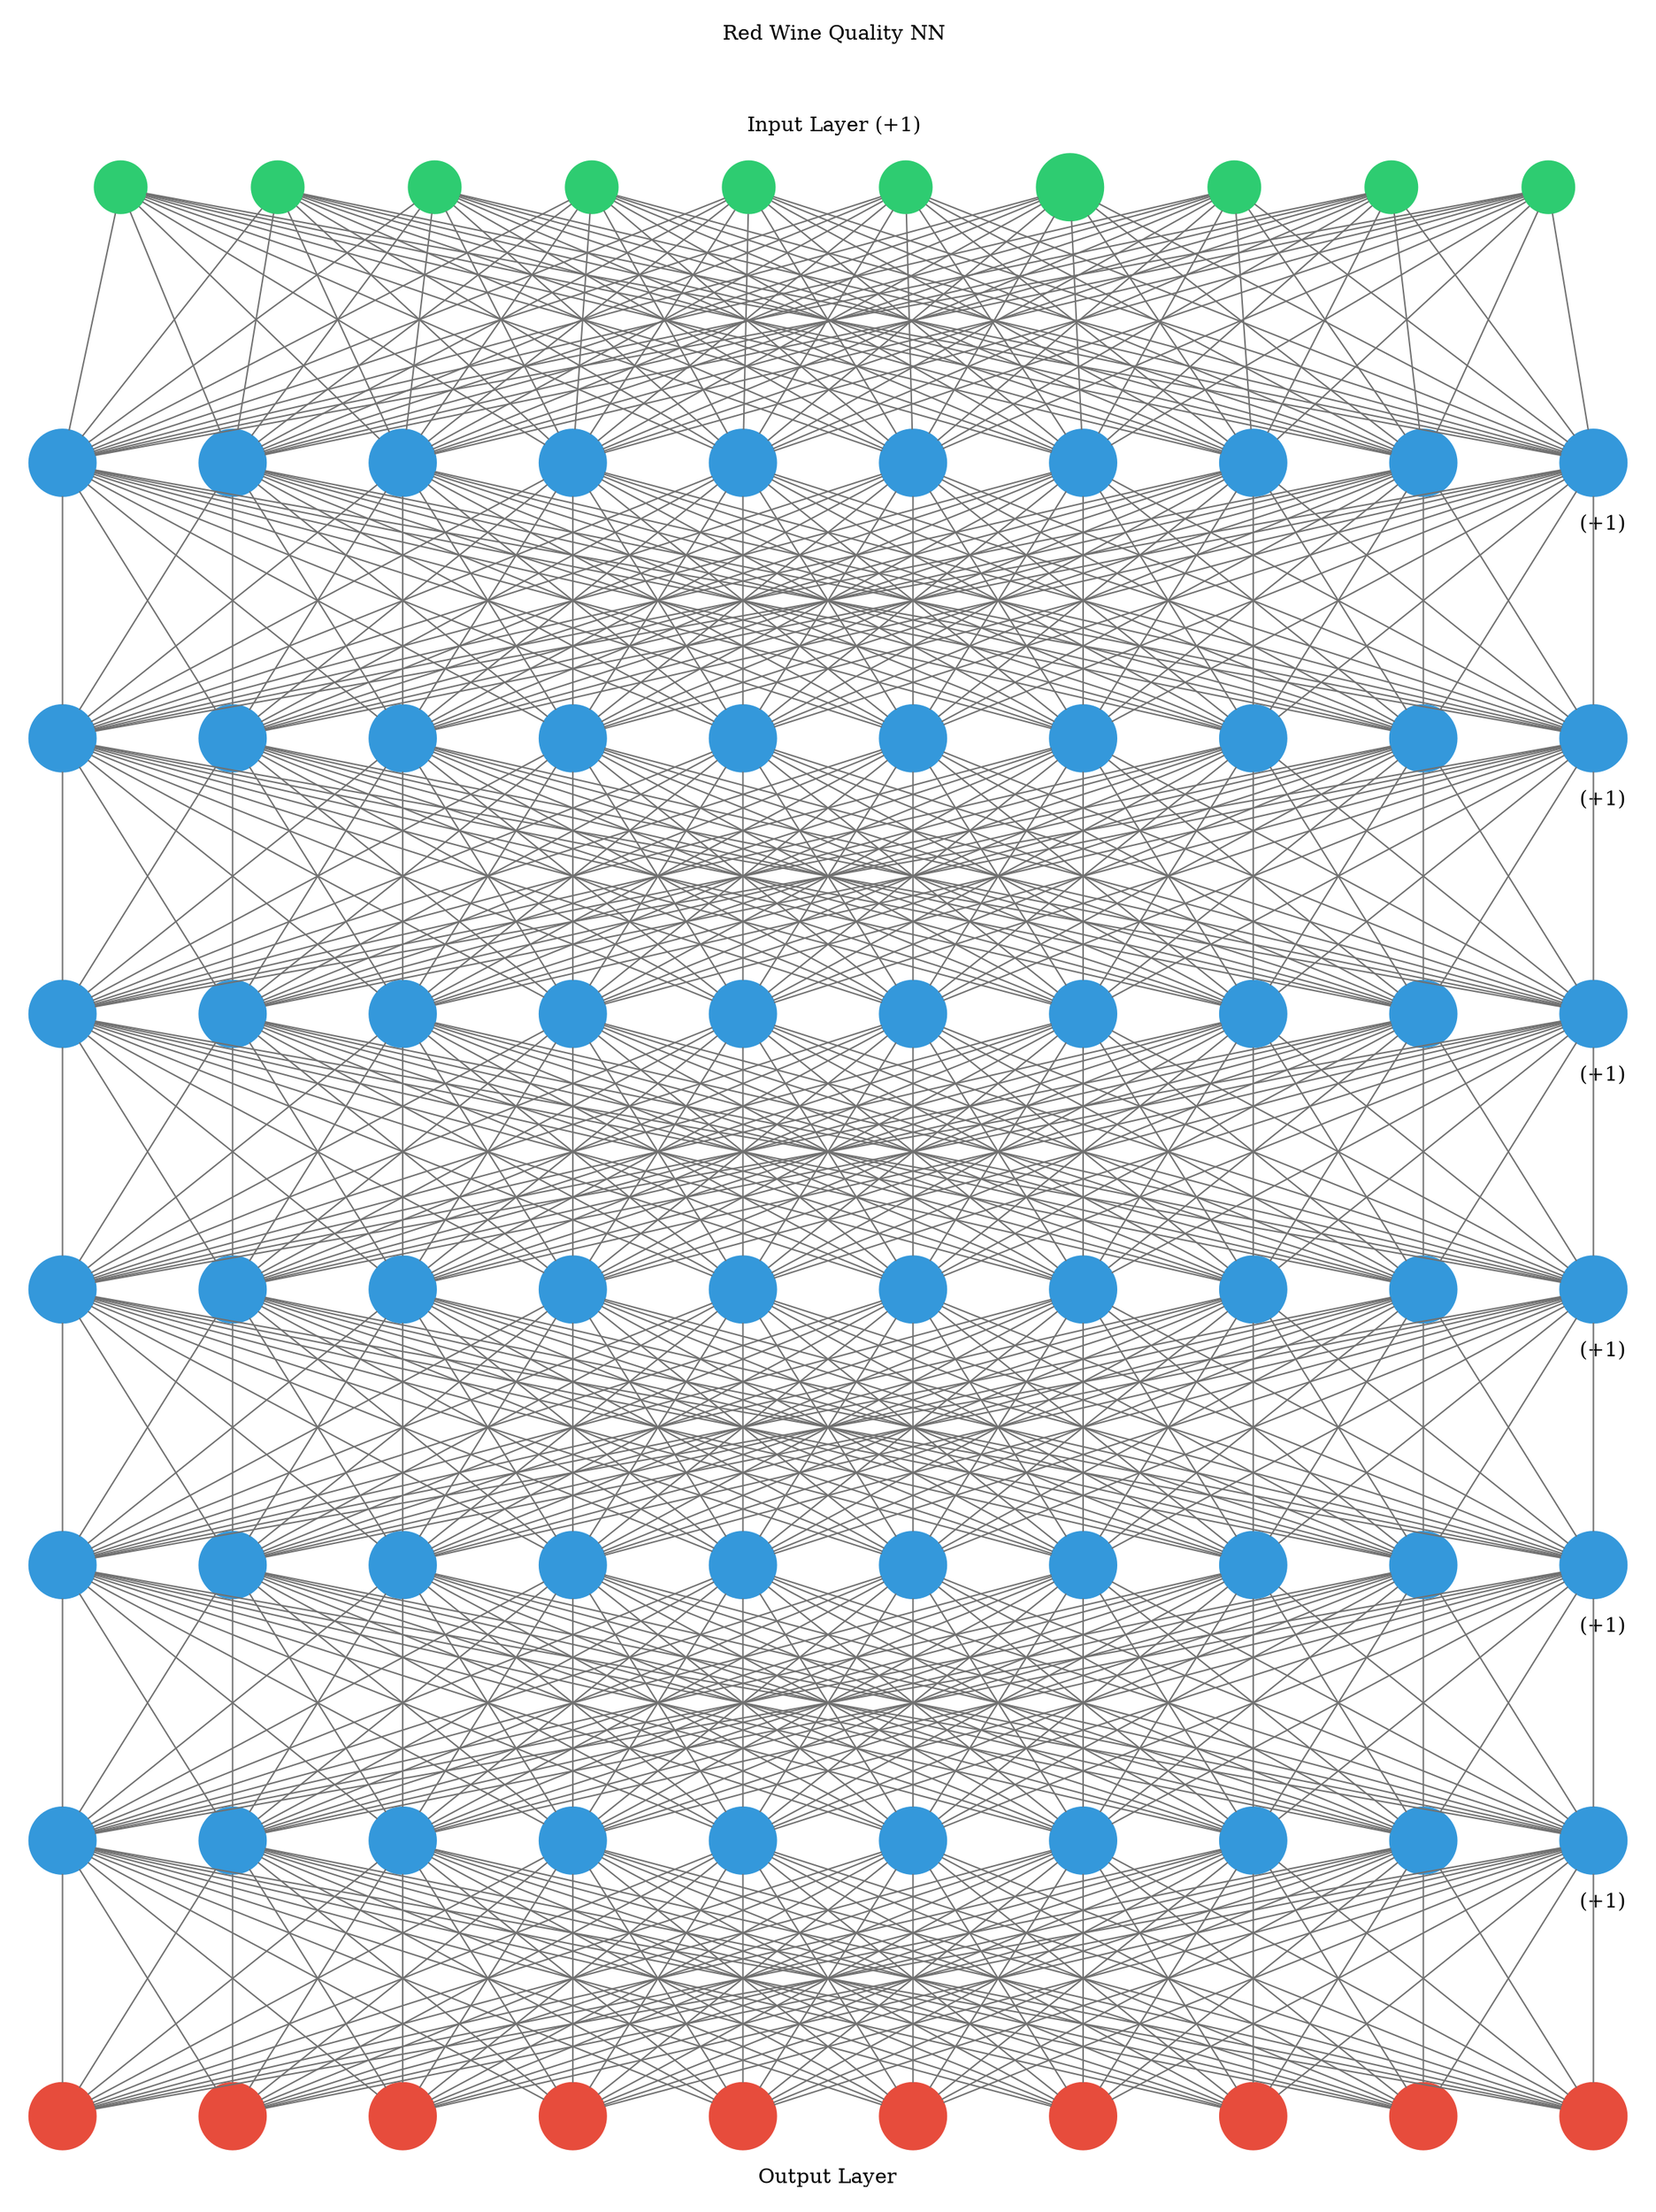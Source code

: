 digraph g {
	graph [nodesep=1 ranksep=2 splines=false]
	edge [arrowhead=none color="#707070"]
	subgraph cluster_input {
		node [color="#2ecc71" fontcolor="#2ecc71" shape=circle style=filled]
		color=white
		1
		label="Red Wine Quality NN



Input Layer (+1)"
		rank=same
		2
		label="Red Wine Quality NN



Input Layer (+1)"
		rank=same
		3
		label="Red Wine Quality NN



Input Layer (+1)"
		rank=same
		4
		label="Red Wine Quality NN



Input Layer (+1)"
		rank=same
		5
		label="Red Wine Quality NN



Input Layer (+1)"
		rank=same
		6
		label="Red Wine Quality NN



Input Layer (+1)"
		rank=same
		7
		label="Red Wine Quality NN



Input Layer (+1)"
		rank=same
		8
		label="Red Wine Quality NN



Input Layer (+1)"
		rank=same
		9
		label="Red Wine Quality NN



Input Layer (+1)"
		rank=same
		10
		label="Red Wine Quality NN



Input Layer (+1)"
		rank=same
	}
	1 -> 11
	2 -> 11
	3 -> 11
	4 -> 11
	5 -> 11
	6 -> 11
	7 -> 11
	8 -> 11
	9 -> 11
	10 -> 11
	1 -> 12
	2 -> 12
	3 -> 12
	4 -> 12
	5 -> 12
	6 -> 12
	7 -> 12
	8 -> 12
	9 -> 12
	10 -> 12
	1 -> 13
	2 -> 13
	3 -> 13
	4 -> 13
	5 -> 13
	6 -> 13
	7 -> 13
	8 -> 13
	9 -> 13
	10 -> 13
	1 -> 14
	2 -> 14
	3 -> 14
	4 -> 14
	5 -> 14
	6 -> 14
	7 -> 14
	8 -> 14
	9 -> 14
	10 -> 14
	1 -> 15
	2 -> 15
	3 -> 15
	4 -> 15
	5 -> 15
	6 -> 15
	7 -> 15
	8 -> 15
	9 -> 15
	10 -> 15
	1 -> 16
	2 -> 16
	3 -> 16
	4 -> 16
	5 -> 16
	6 -> 16
	7 -> 16
	8 -> 16
	9 -> 16
	10 -> 16
	1 -> 17
	2 -> 17
	3 -> 17
	4 -> 17
	5 -> 17
	6 -> 17
	7 -> 17
	8 -> 17
	9 -> 17
	10 -> 17
	1 -> 18
	2 -> 18
	3 -> 18
	4 -> 18
	5 -> 18
	6 -> 18
	7 -> 18
	8 -> 18
	9 -> 18
	10 -> 18
	1 -> 19
	2 -> 19
	3 -> 19
	4 -> 19
	5 -> 19
	6 -> 19
	7 -> 19
	8 -> 19
	9 -> 19
	10 -> 19
	1 -> 20
	2 -> 20
	3 -> 20
	4 -> 20
	5 -> 20
	6 -> 20
	7 -> 20
	8 -> 20
	9 -> 20
	10 -> 20
	subgraph cluster_1 {
		color=white
		rank=same
		label=" (+1)" labeljust=right labelloc=b
		11 [color="#3498db" fontcolor="#3498db" shape=circle style=filled]
		12 [color="#3498db" fontcolor="#3498db" shape=circle style=filled]
		13 [color="#3498db" fontcolor="#3498db" shape=circle style=filled]
		14 [color="#3498db" fontcolor="#3498db" shape=circle style=filled]
		15 [color="#3498db" fontcolor="#3498db" shape=circle style=filled]
		16 [color="#3498db" fontcolor="#3498db" shape=circle style=filled]
		17 [color="#3498db" fontcolor="#3498db" shape=circle style=filled]
		18 [color="#3498db" fontcolor="#3498db" shape=circle style=filled]
		19 [color="#3498db" fontcolor="#3498db" shape=circle style=filled]
		20 [color="#3498db" fontcolor="#3498db" shape=circle style=filled]
	}
	11 -> 21
	12 -> 21
	13 -> 21
	14 -> 21
	15 -> 21
	16 -> 21
	17 -> 21
	18 -> 21
	19 -> 21
	20 -> 21
	11 -> 22
	12 -> 22
	13 -> 22
	14 -> 22
	15 -> 22
	16 -> 22
	17 -> 22
	18 -> 22
	19 -> 22
	20 -> 22
	11 -> 23
	12 -> 23
	13 -> 23
	14 -> 23
	15 -> 23
	16 -> 23
	17 -> 23
	18 -> 23
	19 -> 23
	20 -> 23
	11 -> 24
	12 -> 24
	13 -> 24
	14 -> 24
	15 -> 24
	16 -> 24
	17 -> 24
	18 -> 24
	19 -> 24
	20 -> 24
	11 -> 25
	12 -> 25
	13 -> 25
	14 -> 25
	15 -> 25
	16 -> 25
	17 -> 25
	18 -> 25
	19 -> 25
	20 -> 25
	11 -> 26
	12 -> 26
	13 -> 26
	14 -> 26
	15 -> 26
	16 -> 26
	17 -> 26
	18 -> 26
	19 -> 26
	20 -> 26
	11 -> 27
	12 -> 27
	13 -> 27
	14 -> 27
	15 -> 27
	16 -> 27
	17 -> 27
	18 -> 27
	19 -> 27
	20 -> 27
	11 -> 28
	12 -> 28
	13 -> 28
	14 -> 28
	15 -> 28
	16 -> 28
	17 -> 28
	18 -> 28
	19 -> 28
	20 -> 28
	11 -> 29
	12 -> 29
	13 -> 29
	14 -> 29
	15 -> 29
	16 -> 29
	17 -> 29
	18 -> 29
	19 -> 29
	20 -> 29
	11 -> 30
	12 -> 30
	13 -> 30
	14 -> 30
	15 -> 30
	16 -> 30
	17 -> 30
	18 -> 30
	19 -> 30
	20 -> 30
	subgraph cluster_2 {
		color=white
		rank=same
		label=" (+1)" labeljust=right labelloc=b
		21 [color="#3498db" fontcolor="#3498db" shape=circle style=filled]
		22 [color="#3498db" fontcolor="#3498db" shape=circle style=filled]
		23 [color="#3498db" fontcolor="#3498db" shape=circle style=filled]
		24 [color="#3498db" fontcolor="#3498db" shape=circle style=filled]
		25 [color="#3498db" fontcolor="#3498db" shape=circle style=filled]
		26 [color="#3498db" fontcolor="#3498db" shape=circle style=filled]
		27 [color="#3498db" fontcolor="#3498db" shape=circle style=filled]
		28 [color="#3498db" fontcolor="#3498db" shape=circle style=filled]
		29 [color="#3498db" fontcolor="#3498db" shape=circle style=filled]
		30 [color="#3498db" fontcolor="#3498db" shape=circle style=filled]
	}
	21 -> 31
	22 -> 31
	23 -> 31
	24 -> 31
	25 -> 31
	26 -> 31
	27 -> 31
	28 -> 31
	29 -> 31
	30 -> 31
	21 -> 32
	22 -> 32
	23 -> 32
	24 -> 32
	25 -> 32
	26 -> 32
	27 -> 32
	28 -> 32
	29 -> 32
	30 -> 32
	21 -> 33
	22 -> 33
	23 -> 33
	24 -> 33
	25 -> 33
	26 -> 33
	27 -> 33
	28 -> 33
	29 -> 33
	30 -> 33
	21 -> 34
	22 -> 34
	23 -> 34
	24 -> 34
	25 -> 34
	26 -> 34
	27 -> 34
	28 -> 34
	29 -> 34
	30 -> 34
	21 -> 35
	22 -> 35
	23 -> 35
	24 -> 35
	25 -> 35
	26 -> 35
	27 -> 35
	28 -> 35
	29 -> 35
	30 -> 35
	21 -> 36
	22 -> 36
	23 -> 36
	24 -> 36
	25 -> 36
	26 -> 36
	27 -> 36
	28 -> 36
	29 -> 36
	30 -> 36
	21 -> 37
	22 -> 37
	23 -> 37
	24 -> 37
	25 -> 37
	26 -> 37
	27 -> 37
	28 -> 37
	29 -> 37
	30 -> 37
	21 -> 38
	22 -> 38
	23 -> 38
	24 -> 38
	25 -> 38
	26 -> 38
	27 -> 38
	28 -> 38
	29 -> 38
	30 -> 38
	21 -> 39
	22 -> 39
	23 -> 39
	24 -> 39
	25 -> 39
	26 -> 39
	27 -> 39
	28 -> 39
	29 -> 39
	30 -> 39
	21 -> 40
	22 -> 40
	23 -> 40
	24 -> 40
	25 -> 40
	26 -> 40
	27 -> 40
	28 -> 40
	29 -> 40
	30 -> 40
	subgraph cluster_3 {
		color=white
		rank=same
		label=" (+1)" labeljust=right labelloc=b
		31 [color="#3498db" fontcolor="#3498db" shape=circle style=filled]
		32 [color="#3498db" fontcolor="#3498db" shape=circle style=filled]
		33 [color="#3498db" fontcolor="#3498db" shape=circle style=filled]
		34 [color="#3498db" fontcolor="#3498db" shape=circle style=filled]
		35 [color="#3498db" fontcolor="#3498db" shape=circle style=filled]
		36 [color="#3498db" fontcolor="#3498db" shape=circle style=filled]
		37 [color="#3498db" fontcolor="#3498db" shape=circle style=filled]
		38 [color="#3498db" fontcolor="#3498db" shape=circle style=filled]
		39 [color="#3498db" fontcolor="#3498db" shape=circle style=filled]
		40 [color="#3498db" fontcolor="#3498db" shape=circle style=filled]
	}
	31 -> 41
	32 -> 41
	33 -> 41
	34 -> 41
	35 -> 41
	36 -> 41
	37 -> 41
	38 -> 41
	39 -> 41
	40 -> 41
	31 -> 42
	32 -> 42
	33 -> 42
	34 -> 42
	35 -> 42
	36 -> 42
	37 -> 42
	38 -> 42
	39 -> 42
	40 -> 42
	31 -> 43
	32 -> 43
	33 -> 43
	34 -> 43
	35 -> 43
	36 -> 43
	37 -> 43
	38 -> 43
	39 -> 43
	40 -> 43
	31 -> 44
	32 -> 44
	33 -> 44
	34 -> 44
	35 -> 44
	36 -> 44
	37 -> 44
	38 -> 44
	39 -> 44
	40 -> 44
	31 -> 45
	32 -> 45
	33 -> 45
	34 -> 45
	35 -> 45
	36 -> 45
	37 -> 45
	38 -> 45
	39 -> 45
	40 -> 45
	31 -> 46
	32 -> 46
	33 -> 46
	34 -> 46
	35 -> 46
	36 -> 46
	37 -> 46
	38 -> 46
	39 -> 46
	40 -> 46
	31 -> 47
	32 -> 47
	33 -> 47
	34 -> 47
	35 -> 47
	36 -> 47
	37 -> 47
	38 -> 47
	39 -> 47
	40 -> 47
	31 -> 48
	32 -> 48
	33 -> 48
	34 -> 48
	35 -> 48
	36 -> 48
	37 -> 48
	38 -> 48
	39 -> 48
	40 -> 48
	31 -> 49
	32 -> 49
	33 -> 49
	34 -> 49
	35 -> 49
	36 -> 49
	37 -> 49
	38 -> 49
	39 -> 49
	40 -> 49
	31 -> 50
	32 -> 50
	33 -> 50
	34 -> 50
	35 -> 50
	36 -> 50
	37 -> 50
	38 -> 50
	39 -> 50
	40 -> 50
	subgraph cluster_4 {
		color=white
		rank=same
		label=" (+1)" labeljust=right labelloc=b
		41 [color="#3498db" fontcolor="#3498db" shape=circle style=filled]
		42 [color="#3498db" fontcolor="#3498db" shape=circle style=filled]
		43 [color="#3498db" fontcolor="#3498db" shape=circle style=filled]
		44 [color="#3498db" fontcolor="#3498db" shape=circle style=filled]
		45 [color="#3498db" fontcolor="#3498db" shape=circle style=filled]
		46 [color="#3498db" fontcolor="#3498db" shape=circle style=filled]
		47 [color="#3498db" fontcolor="#3498db" shape=circle style=filled]
		48 [color="#3498db" fontcolor="#3498db" shape=circle style=filled]
		49 [color="#3498db" fontcolor="#3498db" shape=circle style=filled]
		50 [color="#3498db" fontcolor="#3498db" shape=circle style=filled]
	}
	41 -> 51
	42 -> 51
	43 -> 51
	44 -> 51
	45 -> 51
	46 -> 51
	47 -> 51
	48 -> 51
	49 -> 51
	50 -> 51
	41 -> 52
	42 -> 52
	43 -> 52
	44 -> 52
	45 -> 52
	46 -> 52
	47 -> 52
	48 -> 52
	49 -> 52
	50 -> 52
	41 -> 53
	42 -> 53
	43 -> 53
	44 -> 53
	45 -> 53
	46 -> 53
	47 -> 53
	48 -> 53
	49 -> 53
	50 -> 53
	41 -> 54
	42 -> 54
	43 -> 54
	44 -> 54
	45 -> 54
	46 -> 54
	47 -> 54
	48 -> 54
	49 -> 54
	50 -> 54
	41 -> 55
	42 -> 55
	43 -> 55
	44 -> 55
	45 -> 55
	46 -> 55
	47 -> 55
	48 -> 55
	49 -> 55
	50 -> 55
	41 -> 56
	42 -> 56
	43 -> 56
	44 -> 56
	45 -> 56
	46 -> 56
	47 -> 56
	48 -> 56
	49 -> 56
	50 -> 56
	41 -> 57
	42 -> 57
	43 -> 57
	44 -> 57
	45 -> 57
	46 -> 57
	47 -> 57
	48 -> 57
	49 -> 57
	50 -> 57
	41 -> 58
	42 -> 58
	43 -> 58
	44 -> 58
	45 -> 58
	46 -> 58
	47 -> 58
	48 -> 58
	49 -> 58
	50 -> 58
	41 -> 59
	42 -> 59
	43 -> 59
	44 -> 59
	45 -> 59
	46 -> 59
	47 -> 59
	48 -> 59
	49 -> 59
	50 -> 59
	41 -> 60
	42 -> 60
	43 -> 60
	44 -> 60
	45 -> 60
	46 -> 60
	47 -> 60
	48 -> 60
	49 -> 60
	50 -> 60
	subgraph cluster_5 {
		color=white
		rank=same
		label=" (+1)" labeljust=right labelloc=b
		51 [color="#3498db" fontcolor="#3498db" shape=circle style=filled]
		52 [color="#3498db" fontcolor="#3498db" shape=circle style=filled]
		53 [color="#3498db" fontcolor="#3498db" shape=circle style=filled]
		54 [color="#3498db" fontcolor="#3498db" shape=circle style=filled]
		55 [color="#3498db" fontcolor="#3498db" shape=circle style=filled]
		56 [color="#3498db" fontcolor="#3498db" shape=circle style=filled]
		57 [color="#3498db" fontcolor="#3498db" shape=circle style=filled]
		58 [color="#3498db" fontcolor="#3498db" shape=circle style=filled]
		59 [color="#3498db" fontcolor="#3498db" shape=circle style=filled]
		60 [color="#3498db" fontcolor="#3498db" shape=circle style=filled]
	}
	51 -> 61
	52 -> 61
	53 -> 61
	54 -> 61
	55 -> 61
	56 -> 61
	57 -> 61
	58 -> 61
	59 -> 61
	60 -> 61
	51 -> 62
	52 -> 62
	53 -> 62
	54 -> 62
	55 -> 62
	56 -> 62
	57 -> 62
	58 -> 62
	59 -> 62
	60 -> 62
	51 -> 63
	52 -> 63
	53 -> 63
	54 -> 63
	55 -> 63
	56 -> 63
	57 -> 63
	58 -> 63
	59 -> 63
	60 -> 63
	51 -> 64
	52 -> 64
	53 -> 64
	54 -> 64
	55 -> 64
	56 -> 64
	57 -> 64
	58 -> 64
	59 -> 64
	60 -> 64
	51 -> 65
	52 -> 65
	53 -> 65
	54 -> 65
	55 -> 65
	56 -> 65
	57 -> 65
	58 -> 65
	59 -> 65
	60 -> 65
	51 -> 66
	52 -> 66
	53 -> 66
	54 -> 66
	55 -> 66
	56 -> 66
	57 -> 66
	58 -> 66
	59 -> 66
	60 -> 66
	51 -> 67
	52 -> 67
	53 -> 67
	54 -> 67
	55 -> 67
	56 -> 67
	57 -> 67
	58 -> 67
	59 -> 67
	60 -> 67
	51 -> 68
	52 -> 68
	53 -> 68
	54 -> 68
	55 -> 68
	56 -> 68
	57 -> 68
	58 -> 68
	59 -> 68
	60 -> 68
	51 -> 69
	52 -> 69
	53 -> 69
	54 -> 69
	55 -> 69
	56 -> 69
	57 -> 69
	58 -> 69
	59 -> 69
	60 -> 69
	51 -> 70
	52 -> 70
	53 -> 70
	54 -> 70
	55 -> 70
	56 -> 70
	57 -> 70
	58 -> 70
	59 -> 70
	60 -> 70
	subgraph cluster_6 {
		color=white
		rank=same
		label=" (+1)" labeljust=right labelloc=b
		61 [color="#3498db" fontcolor="#3498db" shape=circle style=filled]
		62 [color="#3498db" fontcolor="#3498db" shape=circle style=filled]
		63 [color="#3498db" fontcolor="#3498db" shape=circle style=filled]
		64 [color="#3498db" fontcolor="#3498db" shape=circle style=filled]
		65 [color="#3498db" fontcolor="#3498db" shape=circle style=filled]
		66 [color="#3498db" fontcolor="#3498db" shape=circle style=filled]
		67 [color="#3498db" fontcolor="#3498db" shape=circle style=filled]
		68 [color="#3498db" fontcolor="#3498db" shape=circle style=filled]
		69 [color="#3498db" fontcolor="#3498db" shape=circle style=filled]
		70 [color="#3498db" fontcolor="#3498db" shape=circle style=filled]
	}
	61 -> 71
	62 -> 71
	63 -> 71
	64 -> 71
	65 -> 71
	66 -> 71
	67 -> 71
	68 -> 71
	69 -> 71
	70 -> 71
	61 -> 72
	62 -> 72
	63 -> 72
	64 -> 72
	65 -> 72
	66 -> 72
	67 -> 72
	68 -> 72
	69 -> 72
	70 -> 72
	61 -> 73
	62 -> 73
	63 -> 73
	64 -> 73
	65 -> 73
	66 -> 73
	67 -> 73
	68 -> 73
	69 -> 73
	70 -> 73
	61 -> 74
	62 -> 74
	63 -> 74
	64 -> 74
	65 -> 74
	66 -> 74
	67 -> 74
	68 -> 74
	69 -> 74
	70 -> 74
	61 -> 75
	62 -> 75
	63 -> 75
	64 -> 75
	65 -> 75
	66 -> 75
	67 -> 75
	68 -> 75
	69 -> 75
	70 -> 75
	61 -> 76
	62 -> 76
	63 -> 76
	64 -> 76
	65 -> 76
	66 -> 76
	67 -> 76
	68 -> 76
	69 -> 76
	70 -> 76
	61 -> 77
	62 -> 77
	63 -> 77
	64 -> 77
	65 -> 77
	66 -> 77
	67 -> 77
	68 -> 77
	69 -> 77
	70 -> 77
	61 -> 78
	62 -> 78
	63 -> 78
	64 -> 78
	65 -> 78
	66 -> 78
	67 -> 78
	68 -> 78
	69 -> 78
	70 -> 78
	61 -> 79
	62 -> 79
	63 -> 79
	64 -> 79
	65 -> 79
	66 -> 79
	67 -> 79
	68 -> 79
	69 -> 79
	70 -> 79
	61 -> 80
	62 -> 80
	63 -> 80
	64 -> 80
	65 -> 80
	66 -> 80
	67 -> 80
	68 -> 80
	69 -> 80
	70 -> 80
	subgraph cluster_output {
		node [color="#2ecc71" fontcolor="#2ecc71" shape=circle style=filled]
		color=white
		rank=same
		labeljust=1
		71 [color="#e74c3c" fontcolor="#e74c3c" shape=circle style=filled]
		72 [color="#e74c3c" fontcolor="#e74c3c" shape=circle style=filled]
		73 [color="#e74c3c" fontcolor="#e74c3c" shape=circle style=filled]
		74 [color="#e74c3c" fontcolor="#e74c3c" shape=circle style=filled]
		75 [color="#e74c3c" fontcolor="#e74c3c" shape=circle style=filled]
		76 [color="#e74c3c" fontcolor="#e74c3c" shape=circle style=filled]
		77 [color="#e74c3c" fontcolor="#e74c3c" shape=circle style=filled]
		78 [color="#e74c3c" fontcolor="#e74c3c" shape=circle style=filled]
		79 [color="#e74c3c" fontcolor="#e74c3c" shape=circle style=filled]
		80 [color="#e74c3c" fontcolor="#e74c3c" shape=circle style=filled]
		label="Output Layer" labelloc=bottom
	}
	arrowShape=none
}
